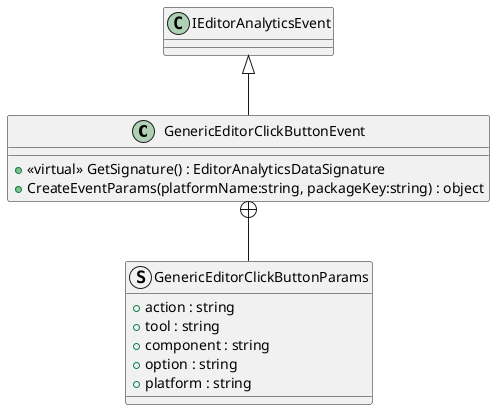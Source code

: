 @startuml
class GenericEditorClickButtonEvent {
    + <<virtual>> GetSignature() : EditorAnalyticsDataSignature
    + CreateEventParams(platformName:string, packageKey:string) : object
}
struct GenericEditorClickButtonParams {
    + action : string
    + tool : string
    + component : string
    + option : string
    + platform : string
}
IEditorAnalyticsEvent <|-- GenericEditorClickButtonEvent
GenericEditorClickButtonEvent +-- GenericEditorClickButtonParams
@enduml
